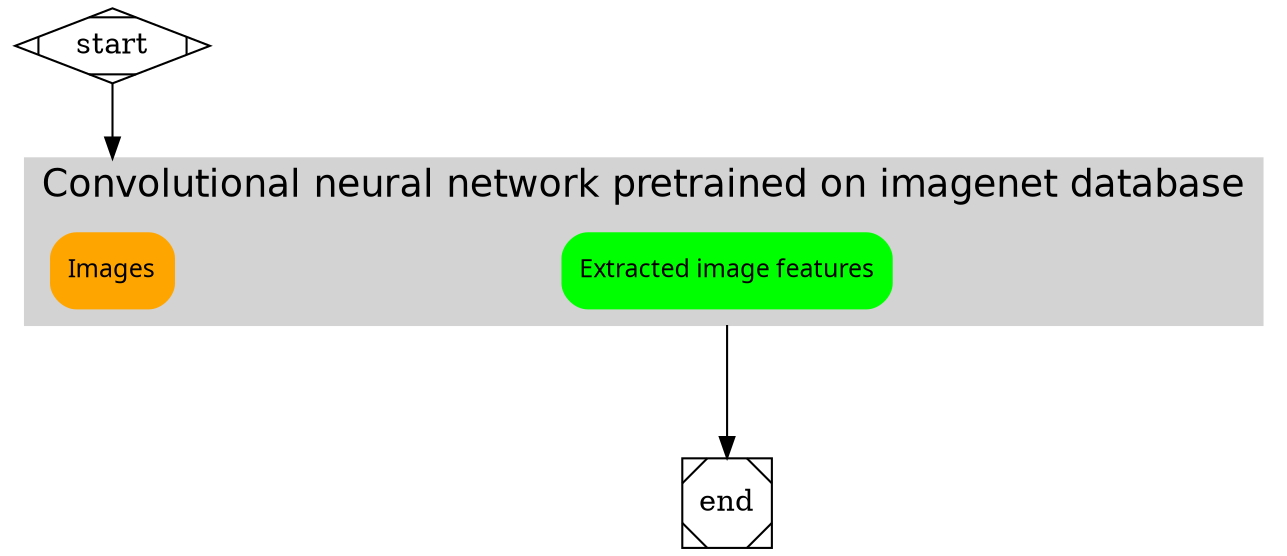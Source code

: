 digraph G {
    compound=true;
    ranksep=1;
    ratio=compress;
    size=728;
    subgraph cluster_1 {
        style=filled;
        color=lightgrey;
        fontname="Helvetica";
        fontsize=18;
        "1_Extracted image features" [style="filled,rounded",color=green,label="Extracted image features",fontname="Verdana",fontsize=12,shape=rectangle];
        "1_Images" [style="filled,rounded",color=orange,label="Images",fontname="Verdana",fontsize=12,shape=rectangle];
        label = "Convolutional neural network pretrained on imagenet database";
    }
    
    start -> "1_Images" [lhead=cluster_1];
    "1_Extracted image features" -> end [ltail=cluster_1];
    start [shape=Mdiamond];
    end [shape=Msquare];
}
